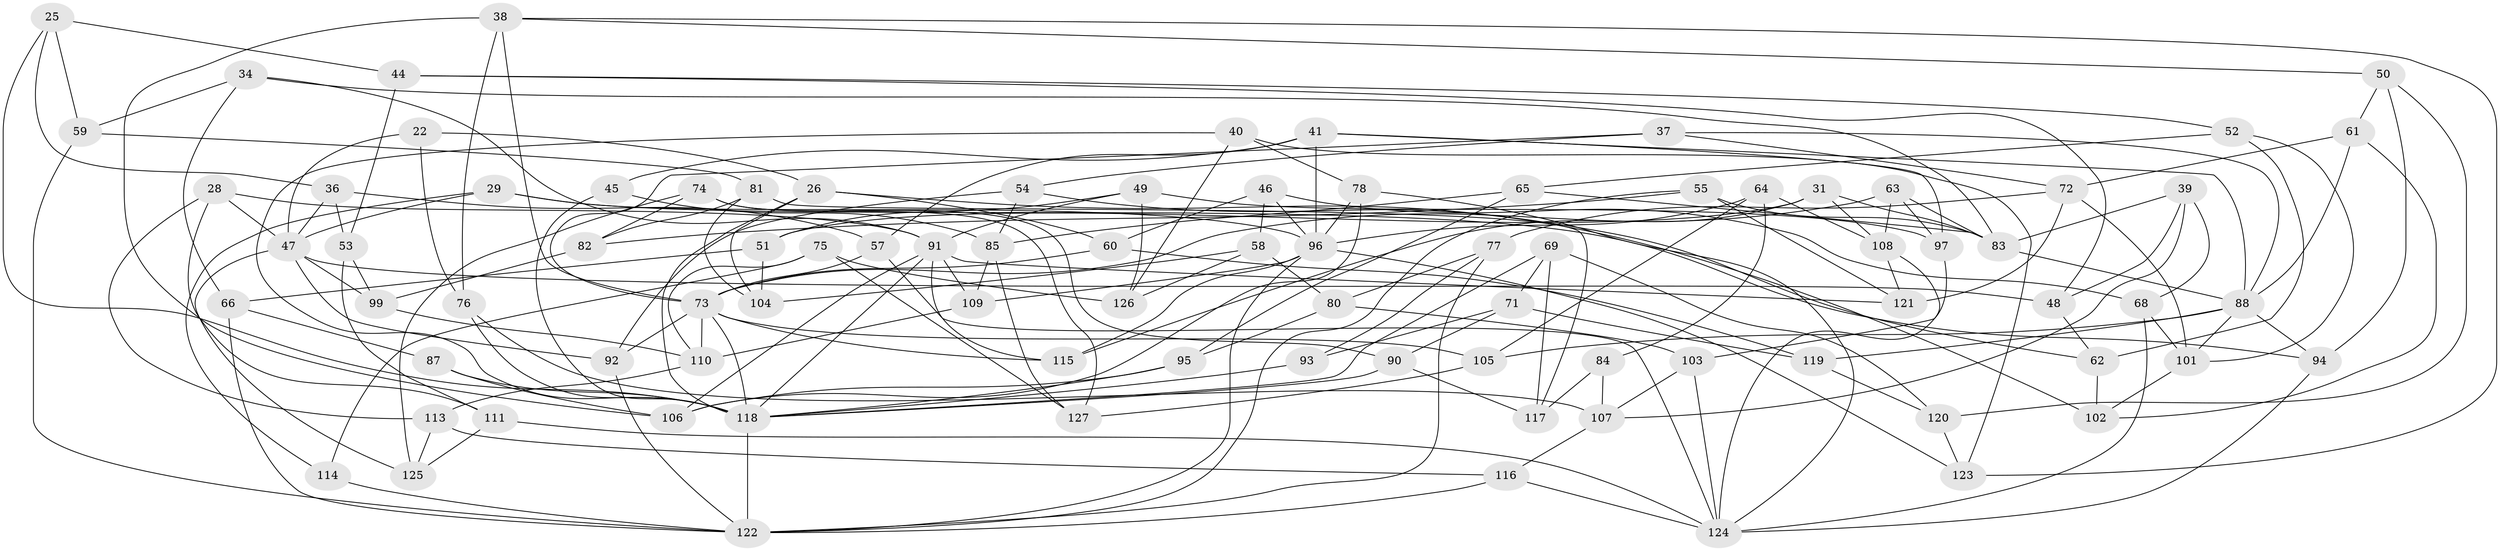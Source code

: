 // original degree distribution, {4: 1.0}
// Generated by graph-tools (version 1.1) at 2025/03/03/04/25 22:03:38]
// undirected, 88 vertices, 200 edges
graph export_dot {
graph [start="1"]
  node [color=gray90,style=filled];
  22;
  25;
  26 [super="+9"];
  28;
  29;
  31;
  34;
  36;
  37;
  38 [super="+2"];
  39;
  40;
  41 [super="+35"];
  44;
  45;
  46;
  47 [super="+10+15"];
  48;
  49;
  50;
  51;
  52;
  53;
  54;
  55;
  57;
  58;
  59;
  60;
  61;
  62;
  63 [super="+13"];
  64;
  65;
  66;
  68;
  69;
  71;
  72 [super="+6"];
  73 [super="+3+43"];
  74;
  75;
  76;
  77;
  78;
  80;
  81;
  82;
  83 [super="+1+4"];
  84;
  85 [super="+19"];
  87;
  88 [super="+8+79"];
  90;
  91 [super="+24+27"];
  92;
  93;
  94;
  95;
  96 [super="+32+18"];
  97;
  99;
  101 [super="+70"];
  102;
  103;
  104;
  105;
  106 [super="+14"];
  107 [super="+16"];
  108 [super="+21"];
  109;
  110 [super="+100"];
  111;
  113;
  114;
  115;
  116;
  117;
  118 [super="+86+67"];
  119;
  120;
  121;
  122 [super="+89+112"];
  123;
  124 [super="+98"];
  125;
  126;
  127;
  22 -- 47;
  22 -- 76;
  22 -- 26 [weight=2];
  25 -- 59;
  25 -- 44;
  25 -- 36;
  25 -- 118;
  26 -- 60;
  26 -- 104;
  26 -- 62;
  26 -- 118;
  28 -- 113;
  28 -- 111;
  28 -- 47;
  28 -- 91;
  29 -- 94;
  29 -- 96;
  29 -- 114;
  29 -- 47;
  31 -- 51;
  31 -- 115;
  31 -- 83;
  31 -- 108;
  34 -- 59;
  34 -- 66;
  34 -- 83;
  34 -- 91;
  36 -- 53;
  36 -- 57;
  36 -- 47;
  37 -- 72;
  37 -- 54;
  37 -- 88;
  37 -- 73;
  38 -- 76;
  38 -- 50;
  38 -- 123;
  38 -- 106 [weight=2];
  38 -- 73;
  39 -- 48;
  39 -- 68;
  39 -- 107;
  39 -- 83;
  40 -- 126;
  40 -- 123;
  40 -- 78;
  40 -- 118;
  41 -- 45;
  41 -- 96 [weight=2];
  41 -- 88;
  41 -- 97;
  41 -- 57;
  44 -- 48;
  44 -- 52;
  44 -- 53;
  45 -- 85 [weight=2];
  45 -- 118;
  46 -- 60;
  46 -- 68;
  46 -- 58;
  46 -- 96;
  47 -- 48;
  47 -- 92;
  47 -- 125;
  47 -- 99;
  48 -- 62;
  49 -- 97;
  49 -- 126;
  49 -- 51;
  49 -- 91;
  50 -- 120;
  50 -- 94;
  50 -- 61;
  51 -- 66;
  51 -- 104;
  52 -- 62;
  52 -- 65;
  52 -- 101;
  53 -- 99;
  53 -- 111;
  54 -- 102;
  54 -- 92;
  54 -- 85;
  55 -- 121;
  55 -- 82;
  55 -- 83;
  55 -- 122;
  57 -- 124;
  57 -- 73;
  58 -- 80;
  58 -- 104;
  58 -- 126;
  59 -- 81;
  59 -- 122;
  60 -- 119;
  60 -- 73;
  61 -- 102;
  61 -- 72;
  61 -- 88;
  62 -- 102;
  63 -- 97;
  63 -- 83 [weight=2];
  63 -- 108 [weight=2];
  63 -- 73;
  64 -- 84;
  64 -- 105;
  64 -- 96;
  64 -- 108;
  65 -- 95;
  65 -- 83;
  65 -- 85;
  66 -- 122;
  66 -- 87;
  68 -- 101;
  68 -- 124;
  69 -- 117;
  69 -- 120;
  69 -- 71;
  69 -- 118;
  71 -- 90;
  71 -- 119;
  71 -- 93;
  72 -- 121;
  72 -- 77;
  72 -- 101 [weight=2];
  73 -- 110 [weight=2];
  73 -- 115;
  73 -- 105;
  73 -- 118 [weight=2];
  73 -- 92;
  74 -- 90;
  74 -- 125;
  74 -- 127;
  74 -- 82;
  75 -- 114;
  75 -- 126;
  75 -- 110;
  75 -- 127;
  76 -- 107;
  76 -- 118;
  77 -- 93;
  77 -- 80;
  77 -- 122;
  78 -- 96;
  78 -- 106;
  78 -- 124;
  80 -- 103;
  80 -- 95;
  81 -- 117;
  81 -- 82;
  81 -- 104;
  82 -- 99;
  83 -- 88;
  84 -- 117;
  84 -- 107 [weight=2];
  85 -- 127;
  85 -- 109;
  87 -- 118 [weight=2];
  87 -- 106;
  88 -- 119;
  88 -- 94;
  88 -- 105;
  88 -- 101;
  90 -- 117;
  90 -- 118;
  91 -- 115;
  91 -- 109;
  91 -- 118;
  91 -- 121;
  91 -- 106;
  92 -- 122;
  93 -- 118 [weight=2];
  94 -- 124;
  95 -- 106;
  95 -- 118;
  96 -- 115;
  96 -- 109;
  96 -- 123;
  96 -- 122;
  97 -- 103;
  99 -- 110;
  101 -- 102;
  103 -- 124;
  103 -- 107;
  105 -- 127;
  107 -- 116;
  108 -- 121;
  108 -- 124;
  109 -- 110;
  110 -- 113;
  111 -- 125;
  111 -- 124;
  113 -- 125;
  113 -- 116;
  114 -- 122 [weight=2];
  116 -- 124;
  116 -- 122;
  118 -- 122 [weight=3];
  119 -- 120;
  120 -- 123;
}
